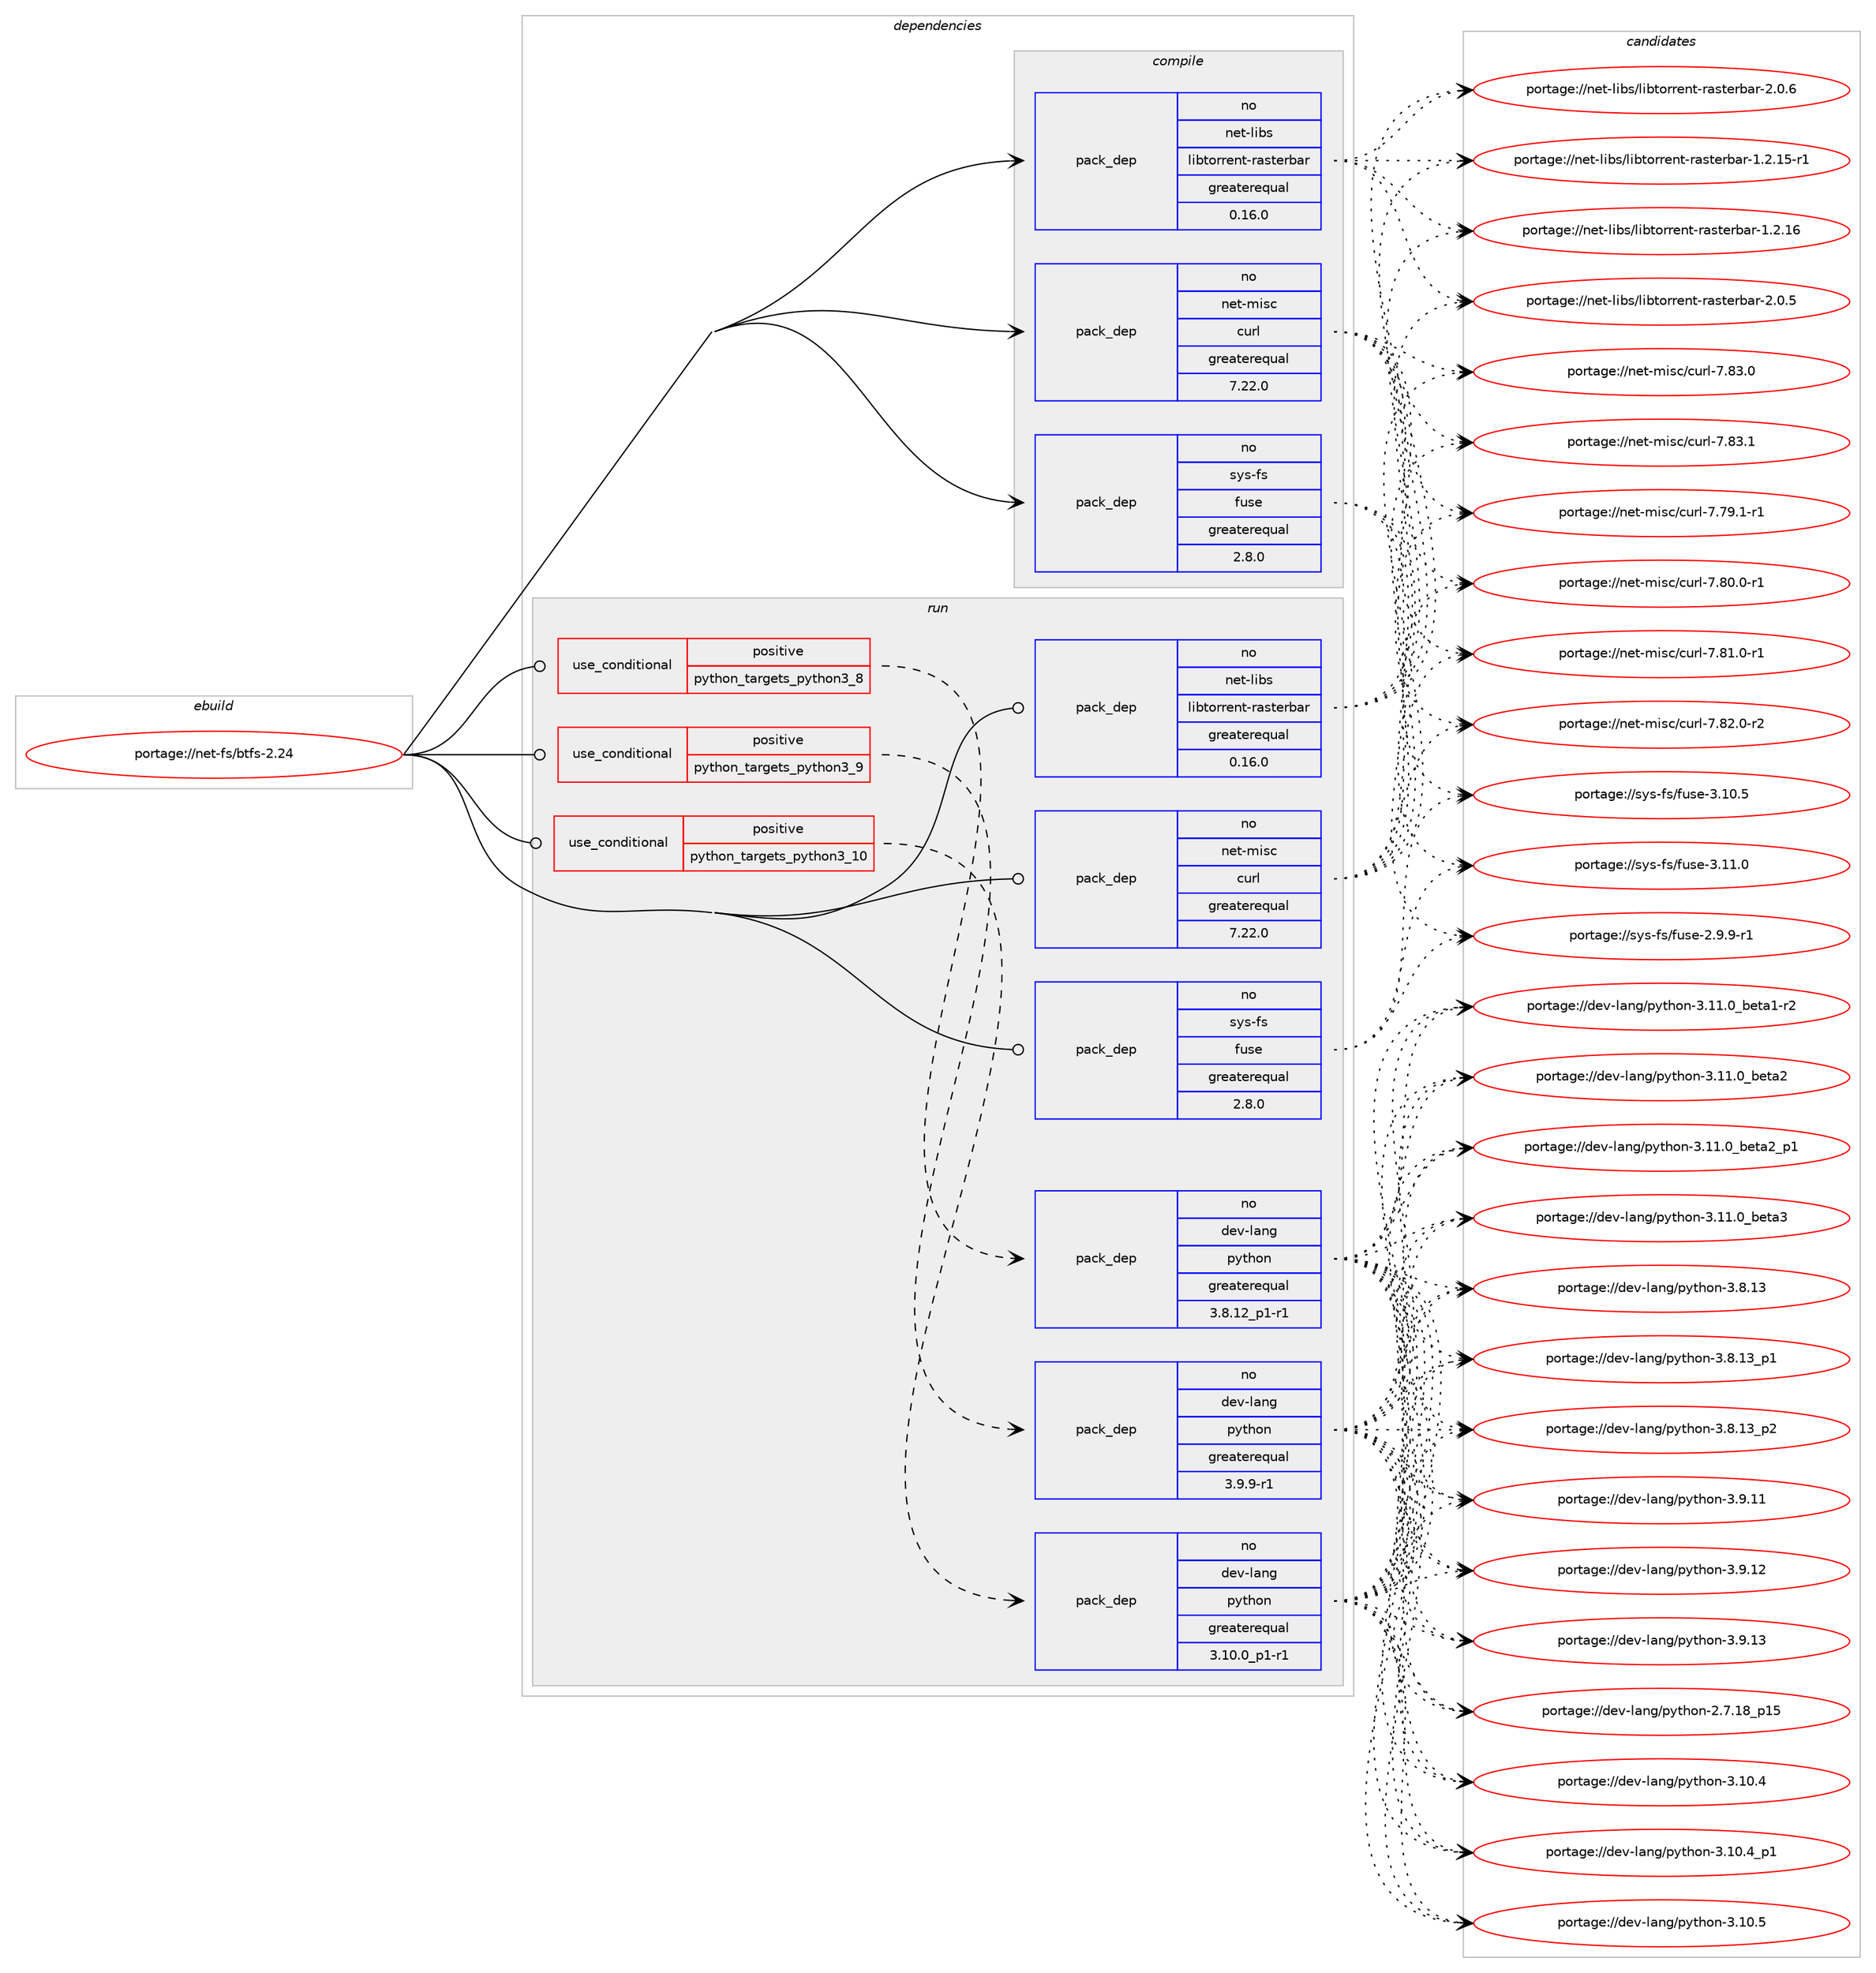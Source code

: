 digraph prolog {

# *************
# Graph options
# *************

newrank=true;
concentrate=true;
compound=true;
graph [rankdir=LR,fontname=Helvetica,fontsize=10,ranksep=1.5];#, ranksep=2.5, nodesep=0.2];
edge  [arrowhead=vee];
node  [fontname=Helvetica,fontsize=10];

# **********
# The ebuild
# **********

subgraph cluster_leftcol {
color=gray;
rank=same;
label=<<i>ebuild</i>>;
id [label="portage://net-fs/btfs-2.24", color=red, width=4, href="../net-fs/btfs-2.24.svg"];
}

# ****************
# The dependencies
# ****************

subgraph cluster_midcol {
color=gray;
label=<<i>dependencies</i>>;
subgraph cluster_compile {
fillcolor="#eeeeee";
style=filled;
label=<<i>compile</i>>;
# *** BEGIN UNKNOWN DEPENDENCY TYPE (TODO) ***
# id -> package_dependency(portage://net-fs/btfs-2.24,install,no,dev-libs,boost,none,[,,],any_same_slot,[])
# *** END UNKNOWN DEPENDENCY TYPE (TODO) ***

subgraph pack8 {
dependency50 [label=<<TABLE BORDER="0" CELLBORDER="1" CELLSPACING="0" CELLPADDING="4" WIDTH="220"><TR><TD ROWSPAN="6" CELLPADDING="30">pack_dep</TD></TR><TR><TD WIDTH="110">no</TD></TR><TR><TD>net-libs</TD></TR><TR><TD>libtorrent-rasterbar</TD></TR><TR><TD>greaterequal</TD></TR><TR><TD>0.16.0</TD></TR></TABLE>>, shape=none, color=blue];
}
id:e -> dependency50:w [weight=20,style="solid",arrowhead="vee"];
subgraph pack9 {
dependency51 [label=<<TABLE BORDER="0" CELLBORDER="1" CELLSPACING="0" CELLPADDING="4" WIDTH="220"><TR><TD ROWSPAN="6" CELLPADDING="30">pack_dep</TD></TR><TR><TD WIDTH="110">no</TD></TR><TR><TD>net-misc</TD></TR><TR><TD>curl</TD></TR><TR><TD>greaterequal</TD></TR><TR><TD>7.22.0</TD></TR></TABLE>>, shape=none, color=blue];
}
id:e -> dependency51:w [weight=20,style="solid",arrowhead="vee"];
subgraph pack10 {
dependency52 [label=<<TABLE BORDER="0" CELLBORDER="1" CELLSPACING="0" CELLPADDING="4" WIDTH="220"><TR><TD ROWSPAN="6" CELLPADDING="30">pack_dep</TD></TR><TR><TD WIDTH="110">no</TD></TR><TR><TD>sys-fs</TD></TR><TR><TD>fuse</TD></TR><TR><TD>greaterequal</TD></TR><TR><TD>2.8.0</TD></TR></TABLE>>, shape=none, color=blue];
}
id:e -> dependency52:w [weight=20,style="solid",arrowhead="vee"];
}
subgraph cluster_compileandrun {
fillcolor="#eeeeee";
style=filled;
label=<<i>compile and run</i>>;
}
subgraph cluster_run {
fillcolor="#eeeeee";
style=filled;
label=<<i>run</i>>;
subgraph cond42 {
dependency53 [label=<<TABLE BORDER="0" CELLBORDER="1" CELLSPACING="0" CELLPADDING="4"><TR><TD ROWSPAN="3" CELLPADDING="10">use_conditional</TD></TR><TR><TD>positive</TD></TR><TR><TD>python_targets_python3_10</TD></TR></TABLE>>, shape=none, color=red];
subgraph pack11 {
dependency54 [label=<<TABLE BORDER="0" CELLBORDER="1" CELLSPACING="0" CELLPADDING="4" WIDTH="220"><TR><TD ROWSPAN="6" CELLPADDING="30">pack_dep</TD></TR><TR><TD WIDTH="110">no</TD></TR><TR><TD>dev-lang</TD></TR><TR><TD>python</TD></TR><TR><TD>greaterequal</TD></TR><TR><TD>3.10.0_p1-r1</TD></TR></TABLE>>, shape=none, color=blue];
}
dependency53:e -> dependency54:w [weight=20,style="dashed",arrowhead="vee"];
}
id:e -> dependency53:w [weight=20,style="solid",arrowhead="odot"];
subgraph cond43 {
dependency55 [label=<<TABLE BORDER="0" CELLBORDER="1" CELLSPACING="0" CELLPADDING="4"><TR><TD ROWSPAN="3" CELLPADDING="10">use_conditional</TD></TR><TR><TD>positive</TD></TR><TR><TD>python_targets_python3_8</TD></TR></TABLE>>, shape=none, color=red];
subgraph pack12 {
dependency56 [label=<<TABLE BORDER="0" CELLBORDER="1" CELLSPACING="0" CELLPADDING="4" WIDTH="220"><TR><TD ROWSPAN="6" CELLPADDING="30">pack_dep</TD></TR><TR><TD WIDTH="110">no</TD></TR><TR><TD>dev-lang</TD></TR><TR><TD>python</TD></TR><TR><TD>greaterequal</TD></TR><TR><TD>3.8.12_p1-r1</TD></TR></TABLE>>, shape=none, color=blue];
}
dependency55:e -> dependency56:w [weight=20,style="dashed",arrowhead="vee"];
}
id:e -> dependency55:w [weight=20,style="solid",arrowhead="odot"];
subgraph cond44 {
dependency57 [label=<<TABLE BORDER="0" CELLBORDER="1" CELLSPACING="0" CELLPADDING="4"><TR><TD ROWSPAN="3" CELLPADDING="10">use_conditional</TD></TR><TR><TD>positive</TD></TR><TR><TD>python_targets_python3_9</TD></TR></TABLE>>, shape=none, color=red];
subgraph pack13 {
dependency58 [label=<<TABLE BORDER="0" CELLBORDER="1" CELLSPACING="0" CELLPADDING="4" WIDTH="220"><TR><TD ROWSPAN="6" CELLPADDING="30">pack_dep</TD></TR><TR><TD WIDTH="110">no</TD></TR><TR><TD>dev-lang</TD></TR><TR><TD>python</TD></TR><TR><TD>greaterequal</TD></TR><TR><TD>3.9.9-r1</TD></TR></TABLE>>, shape=none, color=blue];
}
dependency57:e -> dependency58:w [weight=20,style="dashed",arrowhead="vee"];
}
id:e -> dependency57:w [weight=20,style="solid",arrowhead="odot"];
# *** BEGIN UNKNOWN DEPENDENCY TYPE (TODO) ***
# id -> package_dependency(portage://net-fs/btfs-2.24,run,no,dev-libs,boost,none,[,,],any_same_slot,[])
# *** END UNKNOWN DEPENDENCY TYPE (TODO) ***

subgraph pack14 {
dependency59 [label=<<TABLE BORDER="0" CELLBORDER="1" CELLSPACING="0" CELLPADDING="4" WIDTH="220"><TR><TD ROWSPAN="6" CELLPADDING="30">pack_dep</TD></TR><TR><TD WIDTH="110">no</TD></TR><TR><TD>net-libs</TD></TR><TR><TD>libtorrent-rasterbar</TD></TR><TR><TD>greaterequal</TD></TR><TR><TD>0.16.0</TD></TR></TABLE>>, shape=none, color=blue];
}
id:e -> dependency59:w [weight=20,style="solid",arrowhead="odot"];
subgraph pack15 {
dependency60 [label=<<TABLE BORDER="0" CELLBORDER="1" CELLSPACING="0" CELLPADDING="4" WIDTH="220"><TR><TD ROWSPAN="6" CELLPADDING="30">pack_dep</TD></TR><TR><TD WIDTH="110">no</TD></TR><TR><TD>net-misc</TD></TR><TR><TD>curl</TD></TR><TR><TD>greaterequal</TD></TR><TR><TD>7.22.0</TD></TR></TABLE>>, shape=none, color=blue];
}
id:e -> dependency60:w [weight=20,style="solid",arrowhead="odot"];
subgraph pack16 {
dependency61 [label=<<TABLE BORDER="0" CELLBORDER="1" CELLSPACING="0" CELLPADDING="4" WIDTH="220"><TR><TD ROWSPAN="6" CELLPADDING="30">pack_dep</TD></TR><TR><TD WIDTH="110">no</TD></TR><TR><TD>sys-fs</TD></TR><TR><TD>fuse</TD></TR><TR><TD>greaterequal</TD></TR><TR><TD>2.8.0</TD></TR></TABLE>>, shape=none, color=blue];
}
id:e -> dependency61:w [weight=20,style="solid",arrowhead="odot"];
}
}

# **************
# The candidates
# **************

subgraph cluster_choices {
rank=same;
color=gray;
label=<<i>candidates</i>>;

subgraph choice8 {
color=black;
nodesep=1;
choice1101011164510810598115471081059811611111411410111011645114971151161011149897114454946504649534511449 [label="portage://net-libs/libtorrent-rasterbar-1.2.15-r1", color=red, width=4,href="../net-libs/libtorrent-rasterbar-1.2.15-r1.svg"];
choice110101116451081059811547108105981161111141141011101164511497115116101114989711445494650464954 [label="portage://net-libs/libtorrent-rasterbar-1.2.16", color=red, width=4,href="../net-libs/libtorrent-rasterbar-1.2.16.svg"];
choice1101011164510810598115471081059811611111411410111011645114971151161011149897114455046484653 [label="portage://net-libs/libtorrent-rasterbar-2.0.5", color=red, width=4,href="../net-libs/libtorrent-rasterbar-2.0.5.svg"];
choice1101011164510810598115471081059811611111411410111011645114971151161011149897114455046484654 [label="portage://net-libs/libtorrent-rasterbar-2.0.6", color=red, width=4,href="../net-libs/libtorrent-rasterbar-2.0.6.svg"];
dependency50:e -> choice1101011164510810598115471081059811611111411410111011645114971151161011149897114454946504649534511449:w [style=dotted,weight="100"];
dependency50:e -> choice110101116451081059811547108105981161111141141011101164511497115116101114989711445494650464954:w [style=dotted,weight="100"];
dependency50:e -> choice1101011164510810598115471081059811611111411410111011645114971151161011149897114455046484653:w [style=dotted,weight="100"];
dependency50:e -> choice1101011164510810598115471081059811611111411410111011645114971151161011149897114455046484654:w [style=dotted,weight="100"];
}
subgraph choice9 {
color=black;
nodesep=1;
choice11010111645109105115994799117114108455546555746494511449 [label="portage://net-misc/curl-7.79.1-r1", color=red, width=4,href="../net-misc/curl-7.79.1-r1.svg"];
choice11010111645109105115994799117114108455546564846484511449 [label="portage://net-misc/curl-7.80.0-r1", color=red, width=4,href="../net-misc/curl-7.80.0-r1.svg"];
choice11010111645109105115994799117114108455546564946484511449 [label="portage://net-misc/curl-7.81.0-r1", color=red, width=4,href="../net-misc/curl-7.81.0-r1.svg"];
choice11010111645109105115994799117114108455546565046484511450 [label="portage://net-misc/curl-7.82.0-r2", color=red, width=4,href="../net-misc/curl-7.82.0-r2.svg"];
choice1101011164510910511599479911711410845554656514648 [label="portage://net-misc/curl-7.83.0", color=red, width=4,href="../net-misc/curl-7.83.0.svg"];
choice1101011164510910511599479911711410845554656514649 [label="portage://net-misc/curl-7.83.1", color=red, width=4,href="../net-misc/curl-7.83.1.svg"];
dependency51:e -> choice11010111645109105115994799117114108455546555746494511449:w [style=dotted,weight="100"];
dependency51:e -> choice11010111645109105115994799117114108455546564846484511449:w [style=dotted,weight="100"];
dependency51:e -> choice11010111645109105115994799117114108455546564946484511449:w [style=dotted,weight="100"];
dependency51:e -> choice11010111645109105115994799117114108455546565046484511450:w [style=dotted,weight="100"];
dependency51:e -> choice1101011164510910511599479911711410845554656514648:w [style=dotted,weight="100"];
dependency51:e -> choice1101011164510910511599479911711410845554656514649:w [style=dotted,weight="100"];
}
subgraph choice10 {
color=black;
nodesep=1;
choice11512111545102115471021171151014550465746574511449 [label="portage://sys-fs/fuse-2.9.9-r1", color=red, width=4,href="../sys-fs/fuse-2.9.9-r1.svg"];
choice115121115451021154710211711510145514649484653 [label="portage://sys-fs/fuse-3.10.5", color=red, width=4,href="../sys-fs/fuse-3.10.5.svg"];
choice115121115451021154710211711510145514649494648 [label="portage://sys-fs/fuse-3.11.0", color=red, width=4,href="../sys-fs/fuse-3.11.0.svg"];
dependency52:e -> choice11512111545102115471021171151014550465746574511449:w [style=dotted,weight="100"];
dependency52:e -> choice115121115451021154710211711510145514649484653:w [style=dotted,weight="100"];
dependency52:e -> choice115121115451021154710211711510145514649494648:w [style=dotted,weight="100"];
}
subgraph choice11 {
color=black;
nodesep=1;
choice10010111845108971101034711212111610411111045504655464956951124953 [label="portage://dev-lang/python-2.7.18_p15", color=red, width=4,href="../dev-lang/python-2.7.18_p15.svg"];
choice10010111845108971101034711212111610411111045514649484652 [label="portage://dev-lang/python-3.10.4", color=red, width=4,href="../dev-lang/python-3.10.4.svg"];
choice100101118451089711010347112121116104111110455146494846529511249 [label="portage://dev-lang/python-3.10.4_p1", color=red, width=4,href="../dev-lang/python-3.10.4_p1.svg"];
choice10010111845108971101034711212111610411111045514649484653 [label="portage://dev-lang/python-3.10.5", color=red, width=4,href="../dev-lang/python-3.10.5.svg"];
choice10010111845108971101034711212111610411111045514649494648959810111697494511450 [label="portage://dev-lang/python-3.11.0_beta1-r2", color=red, width=4,href="../dev-lang/python-3.11.0_beta1-r2.svg"];
choice1001011184510897110103471121211161041111104551464949464895981011169750 [label="portage://dev-lang/python-3.11.0_beta2", color=red, width=4,href="../dev-lang/python-3.11.0_beta2.svg"];
choice10010111845108971101034711212111610411111045514649494648959810111697509511249 [label="portage://dev-lang/python-3.11.0_beta2_p1", color=red, width=4,href="../dev-lang/python-3.11.0_beta2_p1.svg"];
choice1001011184510897110103471121211161041111104551464949464895981011169751 [label="portage://dev-lang/python-3.11.0_beta3", color=red, width=4,href="../dev-lang/python-3.11.0_beta3.svg"];
choice10010111845108971101034711212111610411111045514656464951 [label="portage://dev-lang/python-3.8.13", color=red, width=4,href="../dev-lang/python-3.8.13.svg"];
choice100101118451089711010347112121116104111110455146564649519511249 [label="portage://dev-lang/python-3.8.13_p1", color=red, width=4,href="../dev-lang/python-3.8.13_p1.svg"];
choice100101118451089711010347112121116104111110455146564649519511250 [label="portage://dev-lang/python-3.8.13_p2", color=red, width=4,href="../dev-lang/python-3.8.13_p2.svg"];
choice10010111845108971101034711212111610411111045514657464949 [label="portage://dev-lang/python-3.9.11", color=red, width=4,href="../dev-lang/python-3.9.11.svg"];
choice10010111845108971101034711212111610411111045514657464950 [label="portage://dev-lang/python-3.9.12", color=red, width=4,href="../dev-lang/python-3.9.12.svg"];
choice10010111845108971101034711212111610411111045514657464951 [label="portage://dev-lang/python-3.9.13", color=red, width=4,href="../dev-lang/python-3.9.13.svg"];
dependency54:e -> choice10010111845108971101034711212111610411111045504655464956951124953:w [style=dotted,weight="100"];
dependency54:e -> choice10010111845108971101034711212111610411111045514649484652:w [style=dotted,weight="100"];
dependency54:e -> choice100101118451089711010347112121116104111110455146494846529511249:w [style=dotted,weight="100"];
dependency54:e -> choice10010111845108971101034711212111610411111045514649484653:w [style=dotted,weight="100"];
dependency54:e -> choice10010111845108971101034711212111610411111045514649494648959810111697494511450:w [style=dotted,weight="100"];
dependency54:e -> choice1001011184510897110103471121211161041111104551464949464895981011169750:w [style=dotted,weight="100"];
dependency54:e -> choice10010111845108971101034711212111610411111045514649494648959810111697509511249:w [style=dotted,weight="100"];
dependency54:e -> choice1001011184510897110103471121211161041111104551464949464895981011169751:w [style=dotted,weight="100"];
dependency54:e -> choice10010111845108971101034711212111610411111045514656464951:w [style=dotted,weight="100"];
dependency54:e -> choice100101118451089711010347112121116104111110455146564649519511249:w [style=dotted,weight="100"];
dependency54:e -> choice100101118451089711010347112121116104111110455146564649519511250:w [style=dotted,weight="100"];
dependency54:e -> choice10010111845108971101034711212111610411111045514657464949:w [style=dotted,weight="100"];
dependency54:e -> choice10010111845108971101034711212111610411111045514657464950:w [style=dotted,weight="100"];
dependency54:e -> choice10010111845108971101034711212111610411111045514657464951:w [style=dotted,weight="100"];
}
subgraph choice12 {
color=black;
nodesep=1;
choice10010111845108971101034711212111610411111045504655464956951124953 [label="portage://dev-lang/python-2.7.18_p15", color=red, width=4,href="../dev-lang/python-2.7.18_p15.svg"];
choice10010111845108971101034711212111610411111045514649484652 [label="portage://dev-lang/python-3.10.4", color=red, width=4,href="../dev-lang/python-3.10.4.svg"];
choice100101118451089711010347112121116104111110455146494846529511249 [label="portage://dev-lang/python-3.10.4_p1", color=red, width=4,href="../dev-lang/python-3.10.4_p1.svg"];
choice10010111845108971101034711212111610411111045514649484653 [label="portage://dev-lang/python-3.10.5", color=red, width=4,href="../dev-lang/python-3.10.5.svg"];
choice10010111845108971101034711212111610411111045514649494648959810111697494511450 [label="portage://dev-lang/python-3.11.0_beta1-r2", color=red, width=4,href="../dev-lang/python-3.11.0_beta1-r2.svg"];
choice1001011184510897110103471121211161041111104551464949464895981011169750 [label="portage://dev-lang/python-3.11.0_beta2", color=red, width=4,href="../dev-lang/python-3.11.0_beta2.svg"];
choice10010111845108971101034711212111610411111045514649494648959810111697509511249 [label="portage://dev-lang/python-3.11.0_beta2_p1", color=red, width=4,href="../dev-lang/python-3.11.0_beta2_p1.svg"];
choice1001011184510897110103471121211161041111104551464949464895981011169751 [label="portage://dev-lang/python-3.11.0_beta3", color=red, width=4,href="../dev-lang/python-3.11.0_beta3.svg"];
choice10010111845108971101034711212111610411111045514656464951 [label="portage://dev-lang/python-3.8.13", color=red, width=4,href="../dev-lang/python-3.8.13.svg"];
choice100101118451089711010347112121116104111110455146564649519511249 [label="portage://dev-lang/python-3.8.13_p1", color=red, width=4,href="../dev-lang/python-3.8.13_p1.svg"];
choice100101118451089711010347112121116104111110455146564649519511250 [label="portage://dev-lang/python-3.8.13_p2", color=red, width=4,href="../dev-lang/python-3.8.13_p2.svg"];
choice10010111845108971101034711212111610411111045514657464949 [label="portage://dev-lang/python-3.9.11", color=red, width=4,href="../dev-lang/python-3.9.11.svg"];
choice10010111845108971101034711212111610411111045514657464950 [label="portage://dev-lang/python-3.9.12", color=red, width=4,href="../dev-lang/python-3.9.12.svg"];
choice10010111845108971101034711212111610411111045514657464951 [label="portage://dev-lang/python-3.9.13", color=red, width=4,href="../dev-lang/python-3.9.13.svg"];
dependency56:e -> choice10010111845108971101034711212111610411111045504655464956951124953:w [style=dotted,weight="100"];
dependency56:e -> choice10010111845108971101034711212111610411111045514649484652:w [style=dotted,weight="100"];
dependency56:e -> choice100101118451089711010347112121116104111110455146494846529511249:w [style=dotted,weight="100"];
dependency56:e -> choice10010111845108971101034711212111610411111045514649484653:w [style=dotted,weight="100"];
dependency56:e -> choice10010111845108971101034711212111610411111045514649494648959810111697494511450:w [style=dotted,weight="100"];
dependency56:e -> choice1001011184510897110103471121211161041111104551464949464895981011169750:w [style=dotted,weight="100"];
dependency56:e -> choice10010111845108971101034711212111610411111045514649494648959810111697509511249:w [style=dotted,weight="100"];
dependency56:e -> choice1001011184510897110103471121211161041111104551464949464895981011169751:w [style=dotted,weight="100"];
dependency56:e -> choice10010111845108971101034711212111610411111045514656464951:w [style=dotted,weight="100"];
dependency56:e -> choice100101118451089711010347112121116104111110455146564649519511249:w [style=dotted,weight="100"];
dependency56:e -> choice100101118451089711010347112121116104111110455146564649519511250:w [style=dotted,weight="100"];
dependency56:e -> choice10010111845108971101034711212111610411111045514657464949:w [style=dotted,weight="100"];
dependency56:e -> choice10010111845108971101034711212111610411111045514657464950:w [style=dotted,weight="100"];
dependency56:e -> choice10010111845108971101034711212111610411111045514657464951:w [style=dotted,weight="100"];
}
subgraph choice13 {
color=black;
nodesep=1;
choice10010111845108971101034711212111610411111045504655464956951124953 [label="portage://dev-lang/python-2.7.18_p15", color=red, width=4,href="../dev-lang/python-2.7.18_p15.svg"];
choice10010111845108971101034711212111610411111045514649484652 [label="portage://dev-lang/python-3.10.4", color=red, width=4,href="../dev-lang/python-3.10.4.svg"];
choice100101118451089711010347112121116104111110455146494846529511249 [label="portage://dev-lang/python-3.10.4_p1", color=red, width=4,href="../dev-lang/python-3.10.4_p1.svg"];
choice10010111845108971101034711212111610411111045514649484653 [label="portage://dev-lang/python-3.10.5", color=red, width=4,href="../dev-lang/python-3.10.5.svg"];
choice10010111845108971101034711212111610411111045514649494648959810111697494511450 [label="portage://dev-lang/python-3.11.0_beta1-r2", color=red, width=4,href="../dev-lang/python-3.11.0_beta1-r2.svg"];
choice1001011184510897110103471121211161041111104551464949464895981011169750 [label="portage://dev-lang/python-3.11.0_beta2", color=red, width=4,href="../dev-lang/python-3.11.0_beta2.svg"];
choice10010111845108971101034711212111610411111045514649494648959810111697509511249 [label="portage://dev-lang/python-3.11.0_beta2_p1", color=red, width=4,href="../dev-lang/python-3.11.0_beta2_p1.svg"];
choice1001011184510897110103471121211161041111104551464949464895981011169751 [label="portage://dev-lang/python-3.11.0_beta3", color=red, width=4,href="../dev-lang/python-3.11.0_beta3.svg"];
choice10010111845108971101034711212111610411111045514656464951 [label="portage://dev-lang/python-3.8.13", color=red, width=4,href="../dev-lang/python-3.8.13.svg"];
choice100101118451089711010347112121116104111110455146564649519511249 [label="portage://dev-lang/python-3.8.13_p1", color=red, width=4,href="../dev-lang/python-3.8.13_p1.svg"];
choice100101118451089711010347112121116104111110455146564649519511250 [label="portage://dev-lang/python-3.8.13_p2", color=red, width=4,href="../dev-lang/python-3.8.13_p2.svg"];
choice10010111845108971101034711212111610411111045514657464949 [label="portage://dev-lang/python-3.9.11", color=red, width=4,href="../dev-lang/python-3.9.11.svg"];
choice10010111845108971101034711212111610411111045514657464950 [label="portage://dev-lang/python-3.9.12", color=red, width=4,href="../dev-lang/python-3.9.12.svg"];
choice10010111845108971101034711212111610411111045514657464951 [label="portage://dev-lang/python-3.9.13", color=red, width=4,href="../dev-lang/python-3.9.13.svg"];
dependency58:e -> choice10010111845108971101034711212111610411111045504655464956951124953:w [style=dotted,weight="100"];
dependency58:e -> choice10010111845108971101034711212111610411111045514649484652:w [style=dotted,weight="100"];
dependency58:e -> choice100101118451089711010347112121116104111110455146494846529511249:w [style=dotted,weight="100"];
dependency58:e -> choice10010111845108971101034711212111610411111045514649484653:w [style=dotted,weight="100"];
dependency58:e -> choice10010111845108971101034711212111610411111045514649494648959810111697494511450:w [style=dotted,weight="100"];
dependency58:e -> choice1001011184510897110103471121211161041111104551464949464895981011169750:w [style=dotted,weight="100"];
dependency58:e -> choice10010111845108971101034711212111610411111045514649494648959810111697509511249:w [style=dotted,weight="100"];
dependency58:e -> choice1001011184510897110103471121211161041111104551464949464895981011169751:w [style=dotted,weight="100"];
dependency58:e -> choice10010111845108971101034711212111610411111045514656464951:w [style=dotted,weight="100"];
dependency58:e -> choice100101118451089711010347112121116104111110455146564649519511249:w [style=dotted,weight="100"];
dependency58:e -> choice100101118451089711010347112121116104111110455146564649519511250:w [style=dotted,weight="100"];
dependency58:e -> choice10010111845108971101034711212111610411111045514657464949:w [style=dotted,weight="100"];
dependency58:e -> choice10010111845108971101034711212111610411111045514657464950:w [style=dotted,weight="100"];
dependency58:e -> choice10010111845108971101034711212111610411111045514657464951:w [style=dotted,weight="100"];
}
subgraph choice14 {
color=black;
nodesep=1;
choice1101011164510810598115471081059811611111411410111011645114971151161011149897114454946504649534511449 [label="portage://net-libs/libtorrent-rasterbar-1.2.15-r1", color=red, width=4,href="../net-libs/libtorrent-rasterbar-1.2.15-r1.svg"];
choice110101116451081059811547108105981161111141141011101164511497115116101114989711445494650464954 [label="portage://net-libs/libtorrent-rasterbar-1.2.16", color=red, width=4,href="../net-libs/libtorrent-rasterbar-1.2.16.svg"];
choice1101011164510810598115471081059811611111411410111011645114971151161011149897114455046484653 [label="portage://net-libs/libtorrent-rasterbar-2.0.5", color=red, width=4,href="../net-libs/libtorrent-rasterbar-2.0.5.svg"];
choice1101011164510810598115471081059811611111411410111011645114971151161011149897114455046484654 [label="portage://net-libs/libtorrent-rasterbar-2.0.6", color=red, width=4,href="../net-libs/libtorrent-rasterbar-2.0.6.svg"];
dependency59:e -> choice1101011164510810598115471081059811611111411410111011645114971151161011149897114454946504649534511449:w [style=dotted,weight="100"];
dependency59:e -> choice110101116451081059811547108105981161111141141011101164511497115116101114989711445494650464954:w [style=dotted,weight="100"];
dependency59:e -> choice1101011164510810598115471081059811611111411410111011645114971151161011149897114455046484653:w [style=dotted,weight="100"];
dependency59:e -> choice1101011164510810598115471081059811611111411410111011645114971151161011149897114455046484654:w [style=dotted,weight="100"];
}
subgraph choice15 {
color=black;
nodesep=1;
choice11010111645109105115994799117114108455546555746494511449 [label="portage://net-misc/curl-7.79.1-r1", color=red, width=4,href="../net-misc/curl-7.79.1-r1.svg"];
choice11010111645109105115994799117114108455546564846484511449 [label="portage://net-misc/curl-7.80.0-r1", color=red, width=4,href="../net-misc/curl-7.80.0-r1.svg"];
choice11010111645109105115994799117114108455546564946484511449 [label="portage://net-misc/curl-7.81.0-r1", color=red, width=4,href="../net-misc/curl-7.81.0-r1.svg"];
choice11010111645109105115994799117114108455546565046484511450 [label="portage://net-misc/curl-7.82.0-r2", color=red, width=4,href="../net-misc/curl-7.82.0-r2.svg"];
choice1101011164510910511599479911711410845554656514648 [label="portage://net-misc/curl-7.83.0", color=red, width=4,href="../net-misc/curl-7.83.0.svg"];
choice1101011164510910511599479911711410845554656514649 [label="portage://net-misc/curl-7.83.1", color=red, width=4,href="../net-misc/curl-7.83.1.svg"];
dependency60:e -> choice11010111645109105115994799117114108455546555746494511449:w [style=dotted,weight="100"];
dependency60:e -> choice11010111645109105115994799117114108455546564846484511449:w [style=dotted,weight="100"];
dependency60:e -> choice11010111645109105115994799117114108455546564946484511449:w [style=dotted,weight="100"];
dependency60:e -> choice11010111645109105115994799117114108455546565046484511450:w [style=dotted,weight="100"];
dependency60:e -> choice1101011164510910511599479911711410845554656514648:w [style=dotted,weight="100"];
dependency60:e -> choice1101011164510910511599479911711410845554656514649:w [style=dotted,weight="100"];
}
subgraph choice16 {
color=black;
nodesep=1;
choice11512111545102115471021171151014550465746574511449 [label="portage://sys-fs/fuse-2.9.9-r1", color=red, width=4,href="../sys-fs/fuse-2.9.9-r1.svg"];
choice115121115451021154710211711510145514649484653 [label="portage://sys-fs/fuse-3.10.5", color=red, width=4,href="../sys-fs/fuse-3.10.5.svg"];
choice115121115451021154710211711510145514649494648 [label="portage://sys-fs/fuse-3.11.0", color=red, width=4,href="../sys-fs/fuse-3.11.0.svg"];
dependency61:e -> choice11512111545102115471021171151014550465746574511449:w [style=dotted,weight="100"];
dependency61:e -> choice115121115451021154710211711510145514649484653:w [style=dotted,weight="100"];
dependency61:e -> choice115121115451021154710211711510145514649494648:w [style=dotted,weight="100"];
}
}

}
